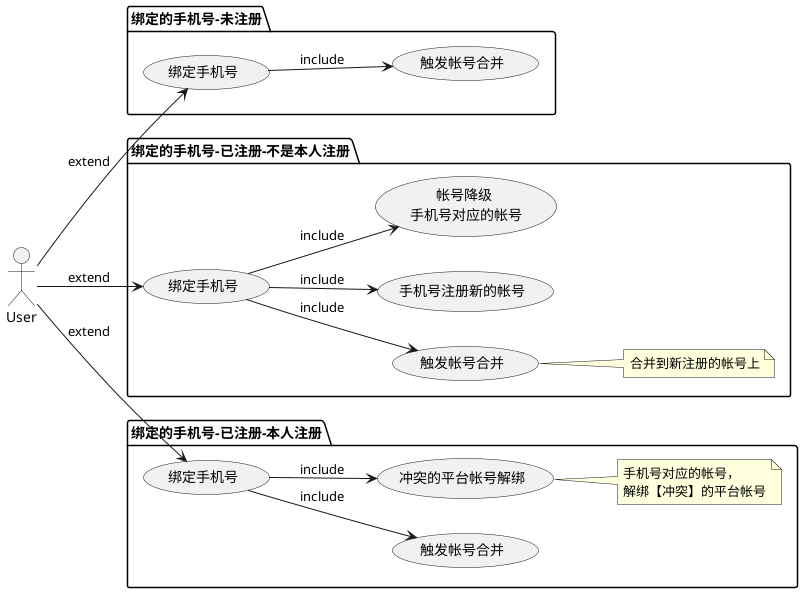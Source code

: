 @startuml
left to right direction
actor User as u

package 绑定的手机号-未注册 {
    usecase "绑定手机号" as change1
    usecase "触发帐号合并" as mobile1
    change1 --> mobile1: include
}

package 绑定的手机号-已注册-不是本人注册 {
    usecase "绑定手机号" as change2
    usecase "触发帐号合并" as mobile2

    change2 -->  mobile2: include
    note right of mobile2: 合并到新注册的帐号上
    change2 --> (手机号注册新的帐号): include
    change2 --> (帐号降级 \n手机号对应的帐号): include
}

package 绑定的手机号-已注册-本人注册 {
    usecase "绑定手机号" as change3
    usecase "触发帐号合并" as mobile3

    change3 --> mobile3: include

    change3 --> (冲突的平台帐号解绑): include
    note right of (冲突的平台帐号解绑): 手机号对应的帐号，\n解绑【冲突】的平台帐号
}

u --> change1: extend
u --> change2: extend
u --> change3: extend

@enduml


@startuml
left to right direction
skinparam packageStyle rectangle

actor 业务岗
note left of 业务岗
  平台、核心企业、供应商、
  保理/金融机构有业务岗
end note

actor 风控岗
note left of 风控岗
  平台、核心企业、供应商、
  保理/金融机构有风控岗
end note

actor 财务岗
note left of 财务岗
  平台、核心企业、供应商、
  保理/金融机构有财务岗
end note

rectangle 银票系统 {
  业务岗 -- (开户)
  业务岗 -- (用户注册)
  业务岗 -- (登录)
  业务岗 -- (银票开立)
  业务岗 -- (银票融资)
  业务岗 -- (银票转让)

  (开户) --> (企业信息) : include
  (开户) --> (开通账号) : include
  (开户) --> (绑定UKey) : include

  (用户注册) --> (打开邀请链接) : include
  (用户注册) --> (完善企业信息) : include
  (用户注册) --> (审核流程) : include
  (用户注册) --> (授信) : include

  (银票开立) --> (申请开立银票) : include
  (银票开立) --> (审核流程) : include
  (银票开立) --> (结算) : include

  (银票融资) --> (创建融资单) : include
  (银票融资) --> (审核流程) : include
  (银票融资) --> (融资确认) : include
  (银票融资) --> (融资放款) : include
  (银票融资) --> (结算) : include

  (银票转让) --> (审核流程) : include
  (银票转让) --> (延期) : include


  (开通账号) --> (通知) : include
  (企业信息) --> (录入企业信息) : include
  (企业信息) --> (验证企业信息) : include
  (授信) --> (保理公司授信) : include
  (授信) --> (验证上游授信额度) : include
  (授信) --> (调整上级供应商/核心企业授信额度) : include
  (申请开立银票) --> (提交应收帐款等资料) : include
  (审核流程) --> (审核): include
  (延期) --> (结算) : include

  (结算) --> (计息) : include

  (通知) <|-- (短信通知)
  (通知) <|-- (邮件通知)

  (验证上游授信额度) <|-- (验证核心企业授信额度) : include
  (验证上游授信额度) <|-- (验证上级供应商授信额度) : include

  (计息) <|-- (银票融资计息)
  (计息) <|-- (延期计息)
  (计息) <|-- (逾期罚息)

  (审核) <|-- (平台业务/财务/风控审核)
  (审核) <|-- (核心企业业务/财务/风控审核)
  (审核) <|-- (供应商业务/财务/风控审核)
  (审核) <|-- (保理/金融业务/财务/风控审核)

  [业务核心接口模块] -left--> 业务核心
}

note left of 业务核心
  所有外部接口均由业务核心提供
  包括银行类接口、统一用户信息接口等
  该部分接口已ready（但和已有参照代码的接口完全不兼容）
end note

node 业务核心 {
  () "充值接口"
  () "提现接口"
  () "放款接口"
  () "还款接口"
  () "银行账户信息校验接口"
  () "用户开户接口"
  () "用户信息设置接口"
  () "用户信息查询接口"
}

@enduml


@startuml
actor foo
foo --> (bar) : normal
foo --> (bar1) #line:red;line.bold;text:red  : red bold
foo --> (bar2) #green;line.dashed;text:green : green dashed
foo --> (bar3) #blue;line.dotted;text:blue   : blue dotted
@enduml
